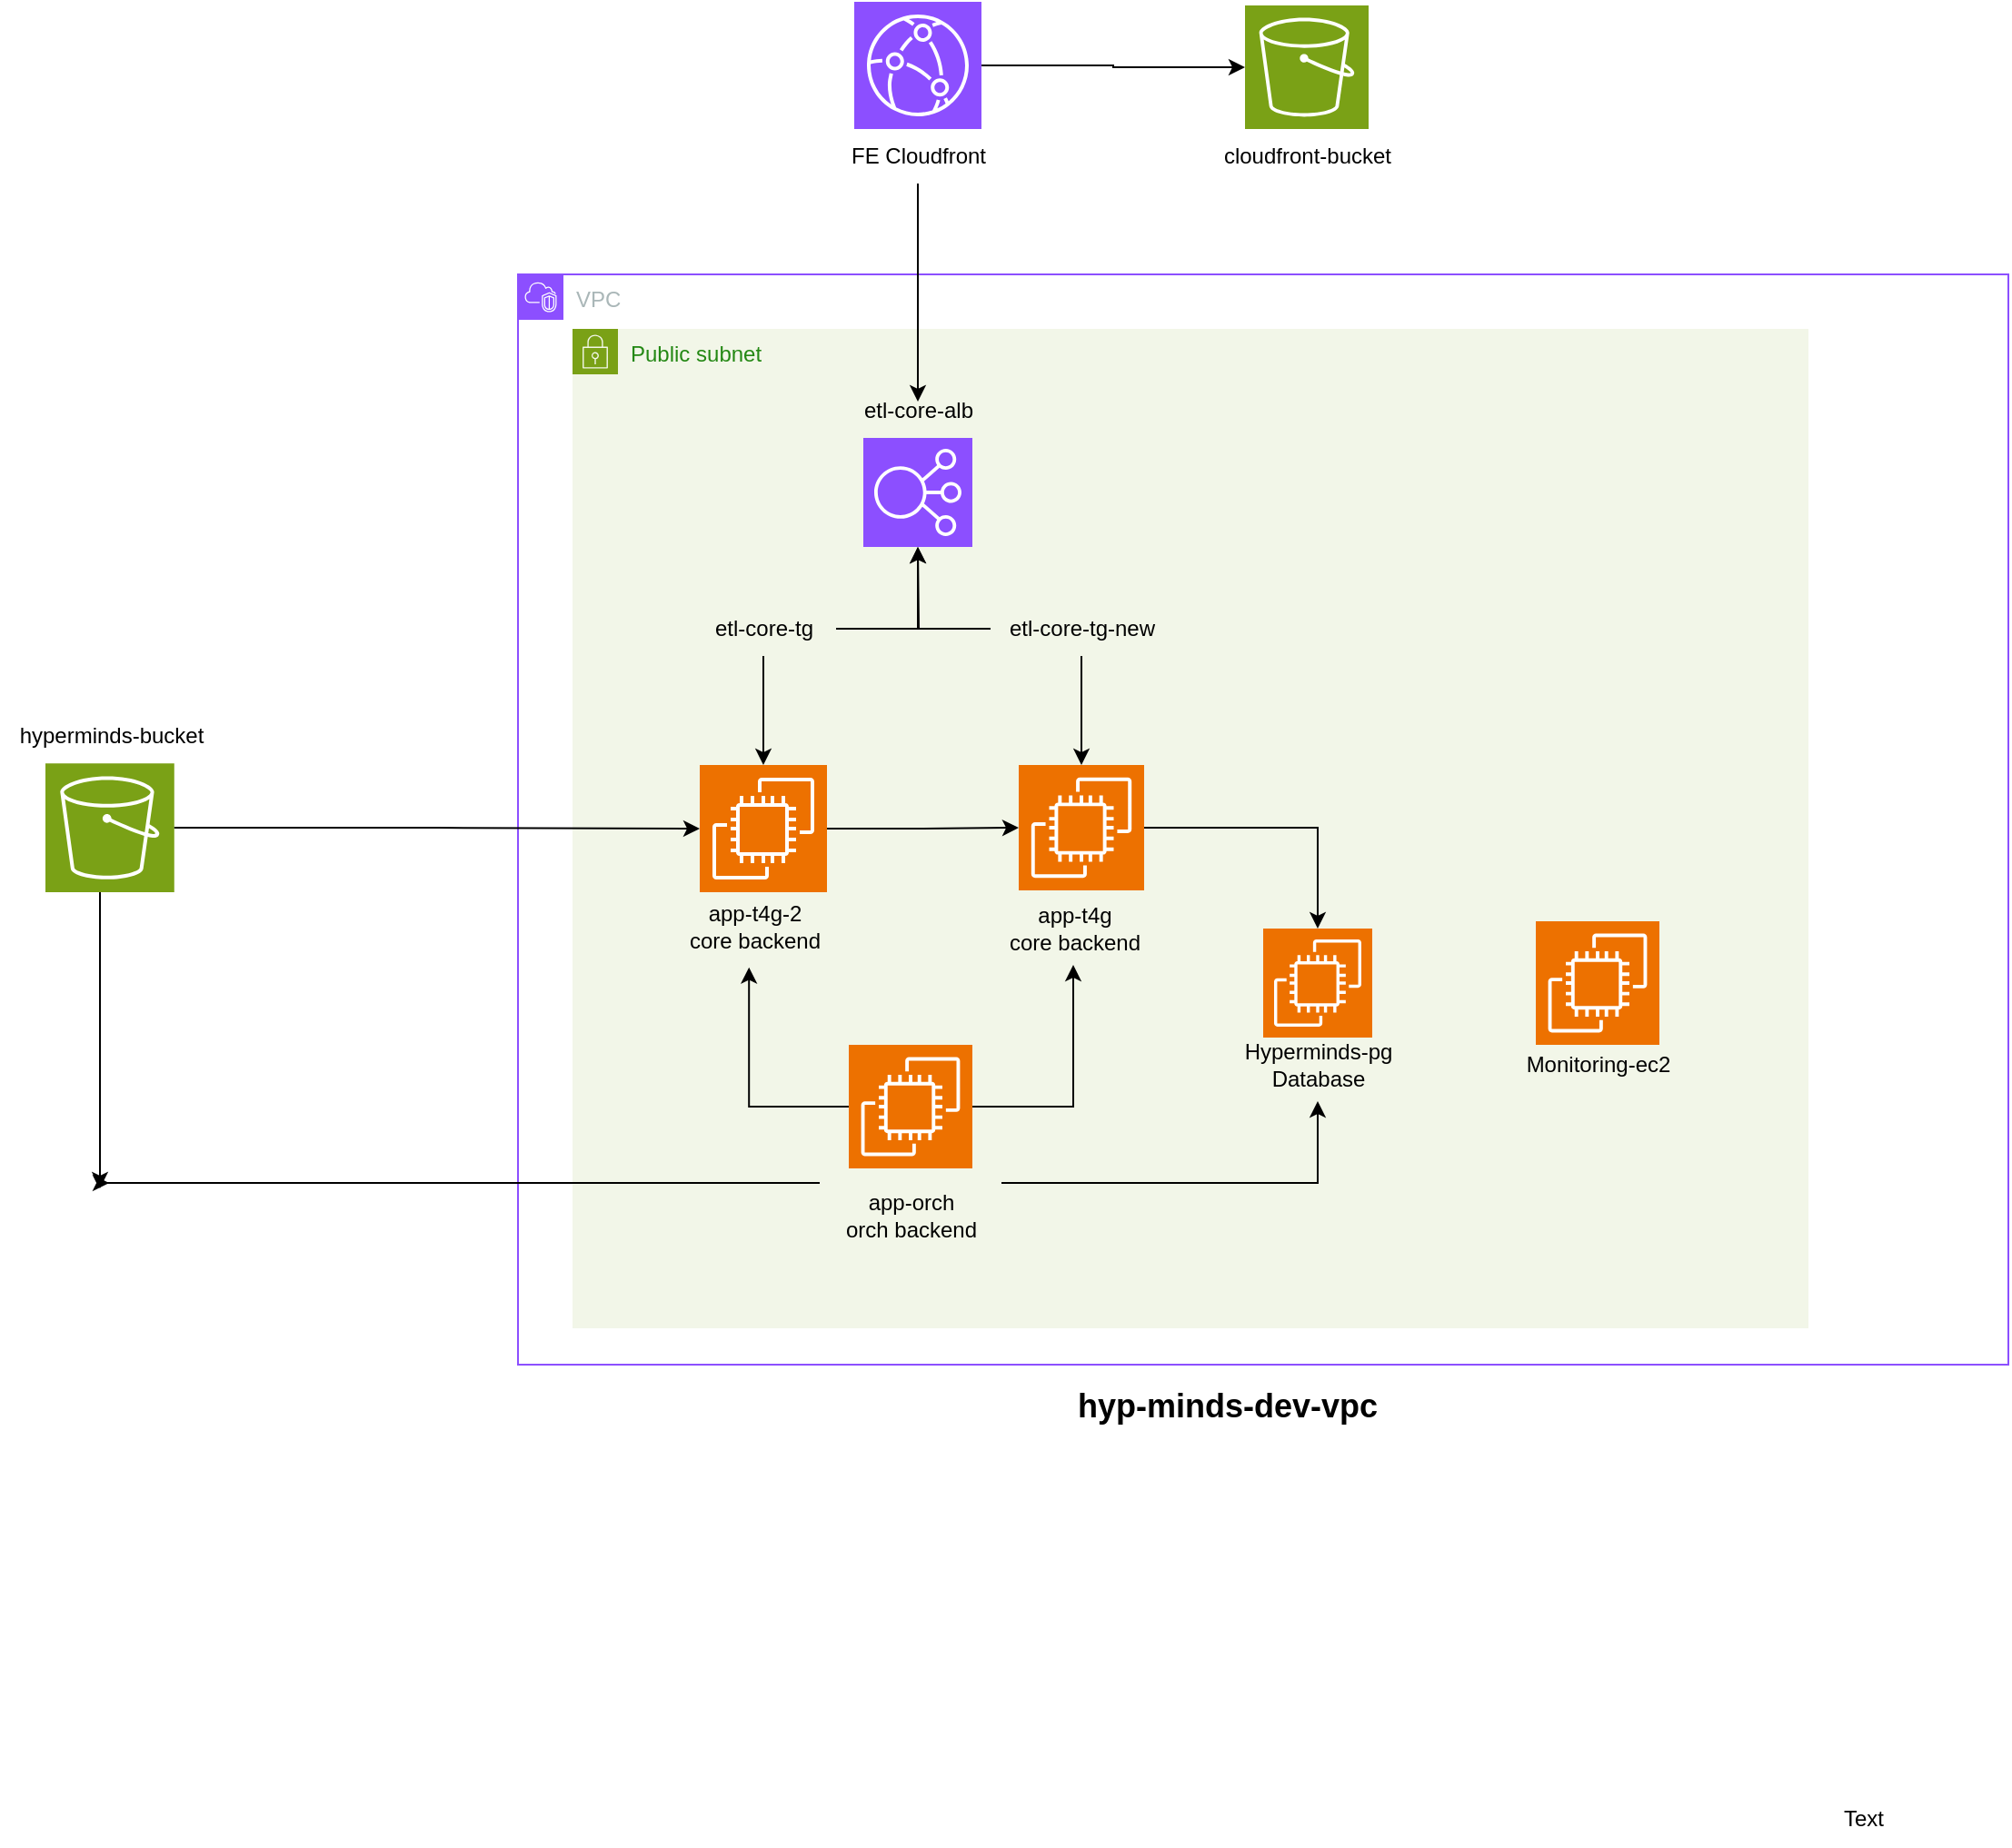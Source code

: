 <mxfile version="28.1.1">
  <diagram name="Page-1" id="YI_SgMZxXOEvUpgQSf75">
    <mxGraphModel dx="2850" dy="1905" grid="1" gridSize="10" guides="1" tooltips="1" connect="1" arrows="1" fold="1" page="1" pageScale="1" pageWidth="850" pageHeight="1100" math="0" shadow="0">
      <root>
        <mxCell id="0" />
        <mxCell id="1" parent="0" />
        <mxCell id="a5aYYJkh6RYxDf2mJQ3F-2" value="VPC" style="points=[[0,0],[0.25,0],[0.5,0],[0.75,0],[1,0],[1,0.25],[1,0.5],[1,0.75],[1,1],[0.75,1],[0.5,1],[0.25,1],[0,1],[0,0.75],[0,0.5],[0,0.25]];outlineConnect=0;gradientColor=none;html=1;whiteSpace=wrap;fontSize=12;fontStyle=0;container=1;pointerEvents=0;collapsible=0;recursiveResize=0;shape=mxgraph.aws4.group;grIcon=mxgraph.aws4.group_vpc2;strokeColor=#8C4FFF;fillColor=none;verticalAlign=top;align=left;spacingLeft=30;fontColor=#AAB7B8;dashed=0;" vertex="1" parent="1">
          <mxGeometry x="-290" y="-300" width="820" height="600" as="geometry" />
        </mxCell>
        <mxCell id="a5aYYJkh6RYxDf2mJQ3F-3" value="Public subnet" style="points=[[0,0],[0.25,0],[0.5,0],[0.75,0],[1,0],[1,0.25],[1,0.5],[1,0.75],[1,1],[0.75,1],[0.5,1],[0.25,1],[0,1],[0,0.75],[0,0.5],[0,0.25]];outlineConnect=0;gradientColor=none;html=1;whiteSpace=wrap;fontSize=12;fontStyle=0;container=1;pointerEvents=0;collapsible=0;recursiveResize=0;shape=mxgraph.aws4.group;grIcon=mxgraph.aws4.group_security_group;grStroke=0;strokeColor=#7AA116;fillColor=#F2F6E8;verticalAlign=top;align=left;spacingLeft=30;fontColor=#248814;dashed=0;" vertex="1" parent="a5aYYJkh6RYxDf2mJQ3F-2">
          <mxGeometry x="30" y="30" width="680" height="550" as="geometry" />
        </mxCell>
        <mxCell id="a5aYYJkh6RYxDf2mJQ3F-100" style="edgeStyle=orthogonalEdgeStyle;rounded=0;orthogonalLoop=1;jettySize=auto;html=1;" edge="1" parent="a5aYYJkh6RYxDf2mJQ3F-3" source="a5aYYJkh6RYxDf2mJQ3F-16" target="a5aYYJkh6RYxDf2mJQ3F-68">
          <mxGeometry relative="1" as="geometry" />
        </mxCell>
        <mxCell id="a5aYYJkh6RYxDf2mJQ3F-16" value="" style="sketch=0;points=[[0,0,0],[0.25,0,0],[0.5,0,0],[0.75,0,0],[1,0,0],[0,1,0],[0.25,1,0],[0.5,1,0],[0.75,1,0],[1,1,0],[0,0.25,0],[0,0.5,0],[0,0.75,0],[1,0.25,0],[1,0.5,0],[1,0.75,0]];outlineConnect=0;fontColor=#232F3E;fillColor=#ED7100;strokeColor=#ffffff;dashed=0;verticalLabelPosition=bottom;verticalAlign=top;align=center;html=1;fontSize=12;fontStyle=0;aspect=fixed;shape=mxgraph.aws4.resourceIcon;resIcon=mxgraph.aws4.ec2;" vertex="1" parent="a5aYYJkh6RYxDf2mJQ3F-3">
          <mxGeometry x="152" y="394" width="68" height="68" as="geometry" />
        </mxCell>
        <mxCell id="a5aYYJkh6RYxDf2mJQ3F-17" value="" style="sketch=0;points=[[0,0,0],[0.25,0,0],[0.5,0,0],[0.75,0,0],[1,0,0],[0,1,0],[0.25,1,0],[0.5,1,0],[0.75,1,0],[1,1,0],[0,0.25,0],[0,0.5,0],[0,0.75,0],[1,0.25,0],[1,0.5,0],[1,0.75,0]];outlineConnect=0;fontColor=#232F3E;fillColor=#ED7100;strokeColor=#ffffff;dashed=0;verticalLabelPosition=bottom;verticalAlign=top;align=center;html=1;fontSize=12;fontStyle=0;aspect=fixed;shape=mxgraph.aws4.resourceIcon;resIcon=mxgraph.aws4.ec2;" vertex="1" parent="a5aYYJkh6RYxDf2mJQ3F-3">
          <mxGeometry x="530" y="326" width="68" height="68" as="geometry" />
        </mxCell>
        <mxCell id="a5aYYJkh6RYxDf2mJQ3F-105" style="edgeStyle=orthogonalEdgeStyle;rounded=0;orthogonalLoop=1;jettySize=auto;html=1;" edge="1" parent="a5aYYJkh6RYxDf2mJQ3F-3" source="a5aYYJkh6RYxDf2mJQ3F-19" target="a5aYYJkh6RYxDf2mJQ3F-20">
          <mxGeometry relative="1" as="geometry" />
        </mxCell>
        <mxCell id="a5aYYJkh6RYxDf2mJQ3F-19" value="" style="sketch=0;points=[[0,0,0],[0.25,0,0],[0.5,0,0],[0.75,0,0],[1,0,0],[0,1,0],[0.25,1,0],[0.5,1,0],[0.75,1,0],[1,1,0],[0,0.25,0],[0,0.5,0],[0,0.75,0],[1,0.25,0],[1,0.5,0],[1,0.75,0]];outlineConnect=0;fontColor=#232F3E;fillColor=#ED7100;strokeColor=#ffffff;dashed=0;verticalLabelPosition=bottom;verticalAlign=top;align=center;html=1;fontSize=12;fontStyle=0;aspect=fixed;shape=mxgraph.aws4.resourceIcon;resIcon=mxgraph.aws4.ec2;" vertex="1" parent="a5aYYJkh6RYxDf2mJQ3F-3">
          <mxGeometry x="245.5" y="240" width="69" height="69" as="geometry" />
        </mxCell>
        <mxCell id="a5aYYJkh6RYxDf2mJQ3F-106" style="edgeStyle=orthogonalEdgeStyle;rounded=0;orthogonalLoop=1;jettySize=auto;html=1;" edge="1" parent="a5aYYJkh6RYxDf2mJQ3F-3" source="a5aYYJkh6RYxDf2mJQ3F-18" target="a5aYYJkh6RYxDf2mJQ3F-19">
          <mxGeometry relative="1" as="geometry" />
        </mxCell>
        <mxCell id="a5aYYJkh6RYxDf2mJQ3F-18" value="" style="sketch=0;points=[[0,0,0],[0.25,0,0],[0.5,0,0],[0.75,0,0],[1,0,0],[0,1,0],[0.25,1,0],[0.5,1,0],[0.75,1,0],[1,1,0],[0,0.25,0],[0,0.5,0],[0,0.75,0],[1,0.25,0],[1,0.5,0],[1,0.75,0]];outlineConnect=0;fontColor=#232F3E;fillColor=#ED7100;strokeColor=#ffffff;dashed=0;verticalLabelPosition=bottom;verticalAlign=top;align=center;html=1;fontSize=12;fontStyle=0;aspect=fixed;shape=mxgraph.aws4.resourceIcon;resIcon=mxgraph.aws4.ec2;" vertex="1" parent="a5aYYJkh6RYxDf2mJQ3F-3">
          <mxGeometry x="70" y="240" width="70" height="70" as="geometry" />
        </mxCell>
        <mxCell id="a5aYYJkh6RYxDf2mJQ3F-20" value="" style="sketch=0;points=[[0,0,0],[0.25,0,0],[0.5,0,0],[0.75,0,0],[1,0,0],[0,1,0],[0.25,1,0],[0.5,1,0],[0.75,1,0],[1,1,0],[0,0.25,0],[0,0.5,0],[0,0.75,0],[1,0.25,0],[1,0.5,0],[1,0.75,0]];outlineConnect=0;fontColor=#232F3E;fillColor=#ED7100;strokeColor=#ffffff;dashed=0;verticalLabelPosition=bottom;verticalAlign=top;align=center;html=1;fontSize=12;fontStyle=0;aspect=fixed;shape=mxgraph.aws4.resourceIcon;resIcon=mxgraph.aws4.ec2;" vertex="1" parent="a5aYYJkh6RYxDf2mJQ3F-3">
          <mxGeometry x="380" y="330" width="60" height="60" as="geometry" />
        </mxCell>
        <mxCell id="a5aYYJkh6RYxDf2mJQ3F-46" value="" style="sketch=0;points=[[0,0,0],[0.25,0,0],[0.5,0,0],[0.75,0,0],[1,0,0],[0,1,0],[0.25,1,0],[0.5,1,0],[0.75,1,0],[1,1,0],[0,0.25,0],[0,0.5,0],[0,0.75,0],[1,0.25,0],[1,0.5,0],[1,0.75,0]];outlineConnect=0;fontColor=#232F3E;fillColor=#8C4FFF;strokeColor=#ffffff;dashed=0;verticalLabelPosition=bottom;verticalAlign=top;align=center;html=1;fontSize=12;fontStyle=0;aspect=fixed;shape=mxgraph.aws4.resourceIcon;resIcon=mxgraph.aws4.elastic_load_balancing;" vertex="1" parent="a5aYYJkh6RYxDf2mJQ3F-3">
          <mxGeometry x="160" y="60" width="60" height="60" as="geometry" />
        </mxCell>
        <mxCell id="a5aYYJkh6RYxDf2mJQ3F-51" value="" style="edgeStyle=orthogonalEdgeStyle;rounded=0;orthogonalLoop=1;jettySize=auto;html=1;" edge="1" parent="a5aYYJkh6RYxDf2mJQ3F-3" source="a5aYYJkh6RYxDf2mJQ3F-49" target="a5aYYJkh6RYxDf2mJQ3F-46">
          <mxGeometry relative="1" as="geometry">
            <Array as="points">
              <mxPoint x="190" y="165" />
            </Array>
          </mxGeometry>
        </mxCell>
        <mxCell id="a5aYYJkh6RYxDf2mJQ3F-61" value="" style="edgeStyle=orthogonalEdgeStyle;rounded=0;orthogonalLoop=1;jettySize=auto;html=1;" edge="1" parent="a5aYYJkh6RYxDf2mJQ3F-3" source="a5aYYJkh6RYxDf2mJQ3F-49" target="a5aYYJkh6RYxDf2mJQ3F-18">
          <mxGeometry relative="1" as="geometry" />
        </mxCell>
        <mxCell id="a5aYYJkh6RYxDf2mJQ3F-49" value="etl-core-tg" style="text;html=1;align=center;verticalAlign=middle;resizable=0;points=[];autosize=1;strokeColor=none;fillColor=none;" vertex="1" parent="a5aYYJkh6RYxDf2mJQ3F-3">
          <mxGeometry x="65" y="150" width="80" height="30" as="geometry" />
        </mxCell>
        <mxCell id="a5aYYJkh6RYxDf2mJQ3F-62" value="" style="edgeStyle=orthogonalEdgeStyle;rounded=0;orthogonalLoop=1;jettySize=auto;html=1;" edge="1" parent="a5aYYJkh6RYxDf2mJQ3F-3" source="a5aYYJkh6RYxDf2mJQ3F-50" target="a5aYYJkh6RYxDf2mJQ3F-19">
          <mxGeometry relative="1" as="geometry" />
        </mxCell>
        <mxCell id="a5aYYJkh6RYxDf2mJQ3F-81" style="edgeStyle=orthogonalEdgeStyle;rounded=0;orthogonalLoop=1;jettySize=auto;html=1;" edge="1" parent="a5aYYJkh6RYxDf2mJQ3F-3" source="a5aYYJkh6RYxDf2mJQ3F-50">
          <mxGeometry relative="1" as="geometry">
            <mxPoint x="190" y="120" as="targetPoint" />
          </mxGeometry>
        </mxCell>
        <mxCell id="a5aYYJkh6RYxDf2mJQ3F-50" value="etl-core-tg-new" style="text;html=1;align=center;verticalAlign=middle;resizable=0;points=[];autosize=1;strokeColor=none;fillColor=none;" vertex="1" parent="a5aYYJkh6RYxDf2mJQ3F-3">
          <mxGeometry x="230" y="150" width="100" height="30" as="geometry" />
        </mxCell>
        <mxCell id="a5aYYJkh6RYxDf2mJQ3F-67" value="app-t4g-2&lt;br&gt;core backend" style="text;html=1;align=center;verticalAlign=middle;resizable=0;points=[];autosize=1;strokeColor=none;fillColor=none;" vertex="1" parent="a5aYYJkh6RYxDf2mJQ3F-3">
          <mxGeometry x="50" y="309" width="100" height="40" as="geometry" />
        </mxCell>
        <mxCell id="a5aYYJkh6RYxDf2mJQ3F-68" value="app-t4g&lt;div&gt;core backend&lt;/div&gt;" style="text;html=1;align=center;verticalAlign=middle;resizable=0;points=[];autosize=1;strokeColor=none;fillColor=none;" vertex="1" parent="a5aYYJkh6RYxDf2mJQ3F-3">
          <mxGeometry x="225.5" y="310" width="100" height="40" as="geometry" />
        </mxCell>
        <mxCell id="a5aYYJkh6RYxDf2mJQ3F-71" value="Hyperminds-pg&lt;br&gt;Database" style="text;html=1;align=center;verticalAlign=middle;resizable=0;points=[];autosize=1;strokeColor=none;fillColor=none;" vertex="1" parent="a5aYYJkh6RYxDf2mJQ3F-3">
          <mxGeometry x="360" y="385" width="100" height="40" as="geometry" />
        </mxCell>
        <mxCell id="a5aYYJkh6RYxDf2mJQ3F-102" style="edgeStyle=orthogonalEdgeStyle;rounded=0;orthogonalLoop=1;jettySize=auto;html=1;" edge="1" parent="a5aYYJkh6RYxDf2mJQ3F-3" source="a5aYYJkh6RYxDf2mJQ3F-70" target="a5aYYJkh6RYxDf2mJQ3F-71">
          <mxGeometry relative="1" as="geometry">
            <Array as="points">
              <mxPoint x="410" y="470" />
            </Array>
          </mxGeometry>
        </mxCell>
        <mxCell id="a5aYYJkh6RYxDf2mJQ3F-117" style="edgeStyle=orthogonalEdgeStyle;rounded=0;orthogonalLoop=1;jettySize=auto;html=1;" edge="1" parent="a5aYYJkh6RYxDf2mJQ3F-3" source="a5aYYJkh6RYxDf2mJQ3F-70">
          <mxGeometry relative="1" as="geometry">
            <mxPoint x="-260" y="473" as="targetPoint" />
            <Array as="points">
              <mxPoint x="-260" y="470" />
            </Array>
          </mxGeometry>
        </mxCell>
        <mxCell id="a5aYYJkh6RYxDf2mJQ3F-70" value="app-orch&lt;br&gt;orch backend" style="text;html=1;align=center;verticalAlign=middle;resizable=0;points=[];autosize=1;strokeColor=none;fillColor=none;" vertex="1" parent="a5aYYJkh6RYxDf2mJQ3F-3">
          <mxGeometry x="136" y="468" width="100" height="40" as="geometry" />
        </mxCell>
        <mxCell id="a5aYYJkh6RYxDf2mJQ3F-72" value="Monitoring-ec2" style="text;html=1;align=center;verticalAlign=middle;resizable=0;points=[];autosize=1;strokeColor=none;fillColor=none;" vertex="1" parent="a5aYYJkh6RYxDf2mJQ3F-3">
          <mxGeometry x="514" y="390" width="100" height="30" as="geometry" />
        </mxCell>
        <mxCell id="a5aYYJkh6RYxDf2mJQ3F-76" value="etl-core-alb" style="text;html=1;align=center;verticalAlign=middle;resizable=0;points=[];autosize=1;strokeColor=none;fillColor=none;" vertex="1" parent="a5aYYJkh6RYxDf2mJQ3F-3">
          <mxGeometry x="150" y="30" width="80" height="30" as="geometry" />
        </mxCell>
        <mxCell id="a5aYYJkh6RYxDf2mJQ3F-101" style="edgeStyle=orthogonalEdgeStyle;rounded=0;orthogonalLoop=1;jettySize=auto;html=1;entryX=0.471;entryY=1.058;entryDx=0;entryDy=0;entryPerimeter=0;" edge="1" parent="a5aYYJkh6RYxDf2mJQ3F-3" source="a5aYYJkh6RYxDf2mJQ3F-16" target="a5aYYJkh6RYxDf2mJQ3F-67">
          <mxGeometry relative="1" as="geometry">
            <mxPoint x="100" y="350" as="targetPoint" />
          </mxGeometry>
        </mxCell>
        <mxCell id="a5aYYJkh6RYxDf2mJQ3F-12" value="Text" style="text;html=1;align=center;verticalAlign=middle;resizable=0;points=[];autosize=1;strokeColor=none;fillColor=none;" vertex="1" parent="1">
          <mxGeometry x="425" y="535" width="50" height="30" as="geometry" />
        </mxCell>
        <mxCell id="a5aYYJkh6RYxDf2mJQ3F-75" value="" style="edgeStyle=orthogonalEdgeStyle;rounded=0;orthogonalLoop=1;jettySize=auto;html=1;entryX=0.5;entryY=0.333;entryDx=0;entryDy=0;entryPerimeter=0;" edge="1" parent="1" source="a5aYYJkh6RYxDf2mJQ3F-73" target="a5aYYJkh6RYxDf2mJQ3F-76">
          <mxGeometry relative="1" as="geometry">
            <mxPoint x="-105" y="-270" as="targetPoint" />
          </mxGeometry>
        </mxCell>
        <mxCell id="a5aYYJkh6RYxDf2mJQ3F-73" value="FE Cloudfront" style="text;html=1;align=center;verticalAlign=middle;resizable=0;points=[];autosize=1;strokeColor=none;fillColor=none;" vertex="1" parent="1">
          <mxGeometry x="-120" y="-380" width="100" height="30" as="geometry" />
        </mxCell>
        <mxCell id="a5aYYJkh6RYxDf2mJQ3F-74" value="" style="sketch=0;points=[[0,0,0],[0.25,0,0],[0.5,0,0],[0.75,0,0],[1,0,0],[0,1,0],[0.25,1,0],[0.5,1,0],[0.75,1,0],[1,1,0],[0,0.25,0],[0,0.5,0],[0,0.75,0],[1,0.25,0],[1,0.5,0],[1,0.75,0]];outlineConnect=0;fontColor=#232F3E;fillColor=#8C4FFF;strokeColor=#ffffff;dashed=0;verticalLabelPosition=bottom;verticalAlign=top;align=center;html=1;fontSize=12;fontStyle=0;aspect=fixed;shape=mxgraph.aws4.resourceIcon;resIcon=mxgraph.aws4.cloudfront;" vertex="1" parent="1">
          <mxGeometry x="-105" y="-450" width="70" height="70" as="geometry" />
        </mxCell>
        <mxCell id="a5aYYJkh6RYxDf2mJQ3F-85" value="" style="sketch=0;points=[[0,0,0],[0.25,0,0],[0.5,0,0],[0.75,0,0],[1,0,0],[0,1,0],[0.25,1,0],[0.5,1,0],[0.75,1,0],[1,1,0],[0,0.25,0],[0,0.5,0],[0,0.75,0],[1,0.25,0],[1,0.5,0],[1,0.75,0]];outlineConnect=0;fontColor=#232F3E;fillColor=#7AA116;strokeColor=#ffffff;dashed=0;verticalLabelPosition=bottom;verticalAlign=top;align=center;html=1;fontSize=12;fontStyle=0;aspect=fixed;shape=mxgraph.aws4.resourceIcon;resIcon=mxgraph.aws4.s3;" vertex="1" parent="1">
          <mxGeometry x="110" y="-448" width="68" height="68" as="geometry" />
        </mxCell>
        <mxCell id="a5aYYJkh6RYxDf2mJQ3F-116" style="edgeStyle=orthogonalEdgeStyle;rounded=0;orthogonalLoop=1;jettySize=auto;html=1;" edge="1" parent="1" source="a5aYYJkh6RYxDf2mJQ3F-86">
          <mxGeometry relative="1" as="geometry">
            <mxPoint x="-515" y="200" as="targetPoint" />
            <Array as="points">
              <mxPoint x="-520" y="200" />
            </Array>
          </mxGeometry>
        </mxCell>
        <mxCell id="a5aYYJkh6RYxDf2mJQ3F-86" value="" style="sketch=0;points=[[0,0,0],[0.25,0,0],[0.5,0,0],[0.75,0,0],[1,0,0],[0,1,0],[0.25,1,0],[0.5,1,0],[0.75,1,0],[1,1,0],[0,0.25,0],[0,0.5,0],[0,0.75,0],[1,0.25,0],[1,0.5,0],[1,0.75,0]];outlineConnect=0;fontColor=#232F3E;fillColor=#7AA116;strokeColor=#ffffff;dashed=0;verticalLabelPosition=bottom;verticalAlign=top;align=center;html=1;fontSize=12;fontStyle=0;aspect=fixed;shape=mxgraph.aws4.resourceIcon;resIcon=mxgraph.aws4.s3;" vertex="1" parent="1">
          <mxGeometry x="-550" y="-30.88" width="70.88" height="70.88" as="geometry" />
        </mxCell>
        <mxCell id="a5aYYJkh6RYxDf2mJQ3F-88" style="edgeStyle=orthogonalEdgeStyle;rounded=0;orthogonalLoop=1;jettySize=auto;html=1;entryX=0;entryY=0.5;entryDx=0;entryDy=0;entryPerimeter=0;" edge="1" parent="1" source="a5aYYJkh6RYxDf2mJQ3F-74" target="a5aYYJkh6RYxDf2mJQ3F-85">
          <mxGeometry relative="1" as="geometry" />
        </mxCell>
        <mxCell id="a5aYYJkh6RYxDf2mJQ3F-89" style="edgeStyle=orthogonalEdgeStyle;rounded=0;orthogonalLoop=1;jettySize=auto;html=1;entryX=0;entryY=0.5;entryDx=0;entryDy=0;entryPerimeter=0;" edge="1" parent="1" source="a5aYYJkh6RYxDf2mJQ3F-86" target="a5aYYJkh6RYxDf2mJQ3F-18">
          <mxGeometry relative="1" as="geometry" />
        </mxCell>
        <mxCell id="a5aYYJkh6RYxDf2mJQ3F-98" value="cloudfront-bucket" style="text;html=1;align=center;verticalAlign=middle;resizable=0;points=[];autosize=1;strokeColor=none;fillColor=none;" vertex="1" parent="1">
          <mxGeometry x="84" y="-380" width="120" height="30" as="geometry" />
        </mxCell>
        <mxCell id="a5aYYJkh6RYxDf2mJQ3F-99" value="hyperminds-bucket" style="text;html=1;align=center;verticalAlign=middle;resizable=0;points=[];autosize=1;strokeColor=none;fillColor=none;" vertex="1" parent="1">
          <mxGeometry x="-574.12" y="-60.88" width="120" height="30" as="geometry" />
        </mxCell>
        <mxCell id="a5aYYJkh6RYxDf2mJQ3F-123" value="&lt;font style=&quot;font-size: 18px;&quot;&gt;&lt;b&gt;hyp-minds-dev-vpc&lt;/b&gt;&lt;/font&gt;" style="text;html=1;align=center;verticalAlign=middle;resizable=0;points=[];autosize=1;strokeColor=none;fillColor=none;" vertex="1" parent="1">
          <mxGeometry x="5" y="303" width="190" height="40" as="geometry" />
        </mxCell>
      </root>
    </mxGraphModel>
  </diagram>
</mxfile>
